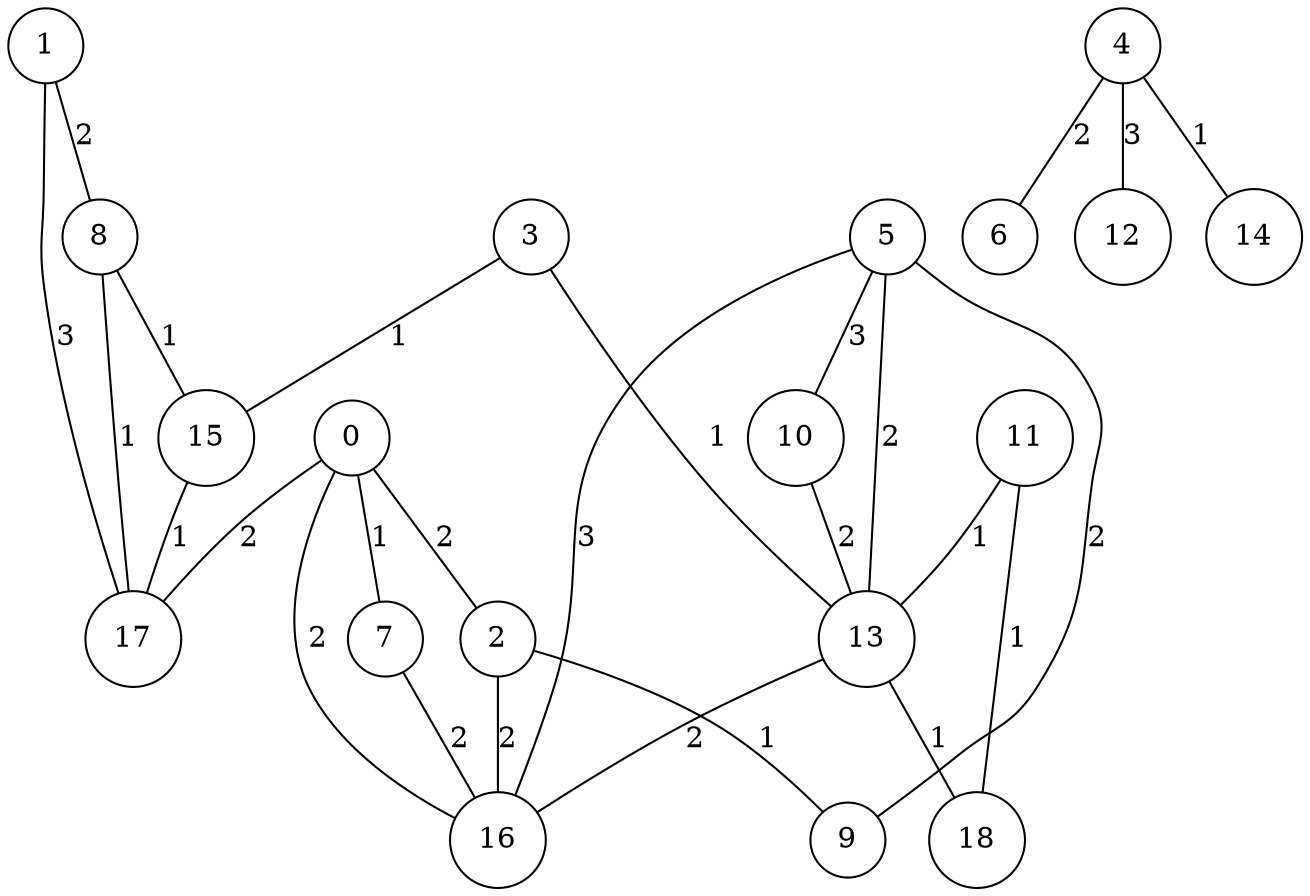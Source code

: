 graph qubit_interaction_graph {
    node [shape=circle];
    0 -- 17 [label=2];
    0 -- 7 [label=1];
    0 -- 16 [label=2];
    0 -- 2 [label=2];
    1 -- 8 [label=2];
    1 -- 17 [label=3];
    2 -- 16 [label=2];
    2 -- 9 [label=1];
    3 -- 15 [label=1];
    3 -- 13 [label=1];
    4 -- 6 [label=2];
    4 -- 12 [label=3];
    4 -- 14 [label=1];
    5 -- 16 [label=3];
    5 -- 13 [label=2];
    5 -- 9 [label=2];
    5 -- 10 [label=3];
    7 -- 16 [label=2];
    8 -- 17 [label=1];
    8 -- 15 [label=1];
    10 -- 13 [label=2];
    11 -- 13 [label=1];
    11 -- 18 [label=1];
    13 -- 18 [label=1];
    13 -- 16 [label=2];
    15 -- 17 [label=1];
}